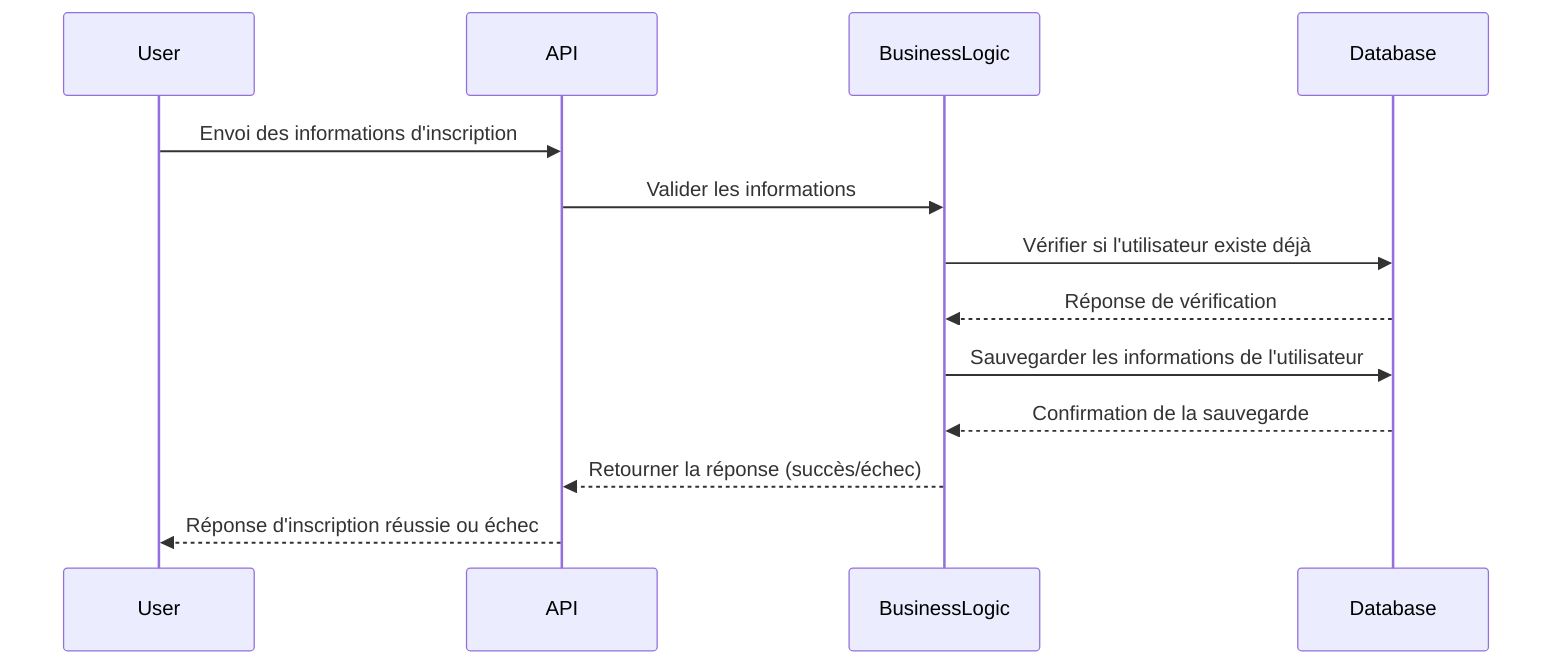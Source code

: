sequenceDiagram
%% Inscription d'un utilisateur
participant User
participant API
participant BusinessLogic
participant Database
User->>API: Envoi des informations d'inscription
API->>BusinessLogic: Valider les informations
BusinessLogic->>Database: Vérifier si l'utilisateur existe déjà
Database-->>BusinessLogic: Réponse de vérification
BusinessLogic->>Database: Sauvegarder les informations de l'utilisateur
Database-->>BusinessLogic: Confirmation de la sauvegarde
BusinessLogic-->>API: Retourner la réponse (succès/échec)
API-->>User: Réponse d'inscription réussie ou échec